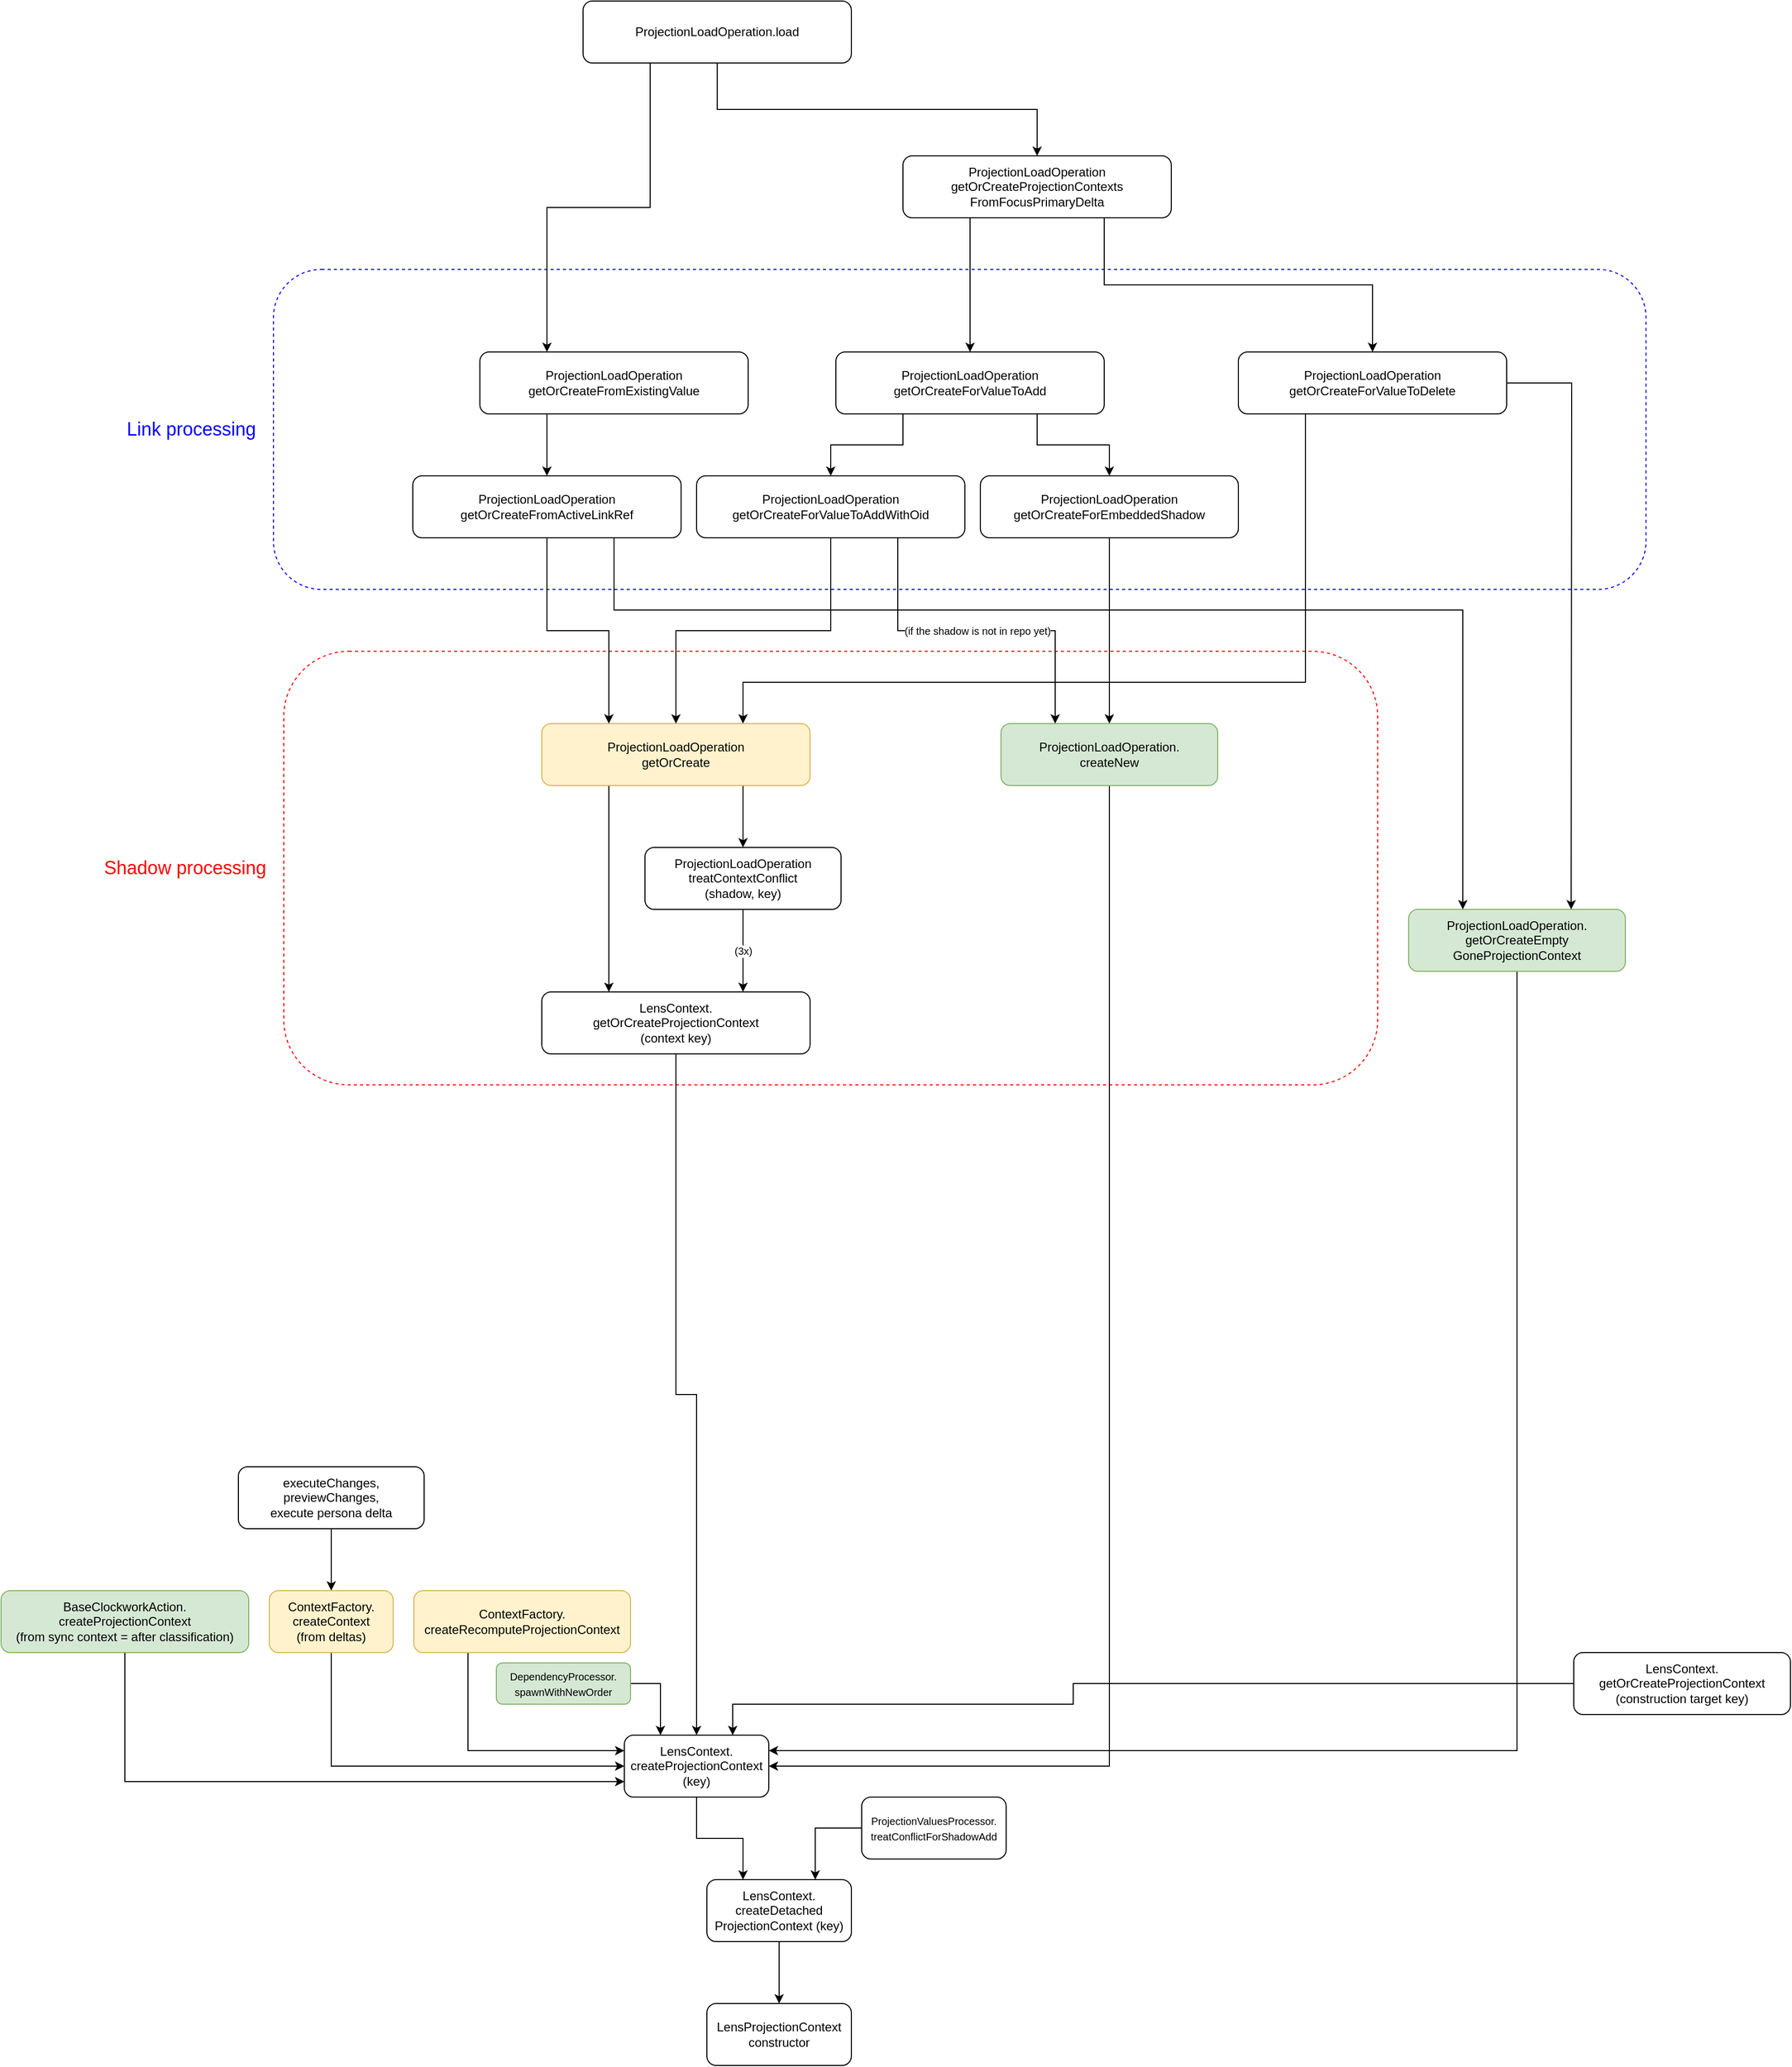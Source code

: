 <mxfile version="18.0.6" type="device"><diagram id="yhME0mqjTrw8iyGWZOpi" name="Page-1"><mxGraphModel dx="3231" dy="2879" grid="1" gridSize="10" guides="1" tooltips="1" connect="1" arrows="1" fold="1" page="1" pageScale="1" pageWidth="1169" pageHeight="827" math="0" shadow="0"><root><mxCell id="0"/><mxCell id="1" parent="0"/><mxCell id="mzuvQaoBSYuUJCQDSPDu-62" value="&lt;font style=&quot;font-size: 18px;&quot;&gt;Link processing&amp;nbsp; &amp;nbsp;&lt;/font&gt;" style="rounded=1;whiteSpace=wrap;html=1;fontSize=10;fontColor=#0000FF;fillColor=none;dashed=1;labelPosition=left;verticalLabelPosition=middle;align=right;verticalAlign=middle;strokeColor=#0000FF;" vertex="1" parent="1"><mxGeometry x="-320" y="-960" width="1330" height="310" as="geometry"/></mxCell><mxCell id="mzuvQaoBSYuUJCQDSPDu-63" value="&lt;font style=&quot;font-size: 18px;&quot;&gt;Shadow processing&amp;nbsp; &amp;nbsp;&lt;/font&gt;" style="rounded=1;whiteSpace=wrap;html=1;fontSize=10;fontColor=#FF0000;fillColor=none;dashed=1;labelPosition=left;verticalLabelPosition=middle;align=right;verticalAlign=middle;strokeColor=#FF0000;" vertex="1" parent="1"><mxGeometry x="-310" y="-590" width="1060" height="420" as="geometry"/></mxCell><mxCell id="mzuvQaoBSYuUJCQDSPDu-1" value="LensProjectionContext&lt;br&gt;constructor" style="rounded=1;whiteSpace=wrap;html=1;" vertex="1" parent="1"><mxGeometry x="100" y="720" width="140" height="60" as="geometry"/></mxCell><mxCell id="mzuvQaoBSYuUJCQDSPDu-4" style="edgeStyle=orthogonalEdgeStyle;rounded=0;orthogonalLoop=1;jettySize=auto;html=1;exitX=0.5;exitY=1;exitDx=0;exitDy=0;entryX=0.5;entryY=0;entryDx=0;entryDy=0;" edge="1" parent="1" source="mzuvQaoBSYuUJCQDSPDu-2" target="mzuvQaoBSYuUJCQDSPDu-1"><mxGeometry relative="1" as="geometry"/></mxCell><mxCell id="mzuvQaoBSYuUJCQDSPDu-2" value="LensContext.&lt;br&gt;createDetached&lt;br&gt;ProjectionContext (key)" style="rounded=1;whiteSpace=wrap;html=1;" vertex="1" parent="1"><mxGeometry x="100" y="600" width="140" height="60" as="geometry"/></mxCell><mxCell id="mzuvQaoBSYuUJCQDSPDu-7" style="edgeStyle=orthogonalEdgeStyle;rounded=0;orthogonalLoop=1;jettySize=auto;html=1;exitX=0.5;exitY=1;exitDx=0;exitDy=0;entryX=0.25;entryY=0;entryDx=0;entryDy=0;fontSize=10;" edge="1" parent="1" source="mzuvQaoBSYuUJCQDSPDu-5" target="mzuvQaoBSYuUJCQDSPDu-2"><mxGeometry relative="1" as="geometry"/></mxCell><mxCell id="mzuvQaoBSYuUJCQDSPDu-5" value="LensContext.&lt;br&gt;createProjectionContext (key)" style="rounded=1;whiteSpace=wrap;html=1;" vertex="1" parent="1"><mxGeometry x="20" y="460" width="140" height="60" as="geometry"/></mxCell><mxCell id="mzuvQaoBSYuUJCQDSPDu-8" style="edgeStyle=orthogonalEdgeStyle;rounded=0;orthogonalLoop=1;jettySize=auto;html=1;exitX=0;exitY=0.5;exitDx=0;exitDy=0;entryX=0.75;entryY=0;entryDx=0;entryDy=0;fontSize=10;" edge="1" parent="1" source="mzuvQaoBSYuUJCQDSPDu-6" target="mzuvQaoBSYuUJCQDSPDu-2"><mxGeometry relative="1" as="geometry"/></mxCell><mxCell id="mzuvQaoBSYuUJCQDSPDu-6" value="&lt;font style=&quot;font-size: 10px;&quot;&gt;ProjectionValuesProcessor.&lt;br&gt;treatConflictForShadowAdd&lt;/font&gt;" style="rounded=1;whiteSpace=wrap;html=1;" vertex="1" parent="1"><mxGeometry x="250" y="520" width="140" height="60" as="geometry"/></mxCell><mxCell id="mzuvQaoBSYuUJCQDSPDu-10" style="edgeStyle=orthogonalEdgeStyle;rounded=0;orthogonalLoop=1;jettySize=auto;html=1;exitX=0.5;exitY=1;exitDx=0;exitDy=0;entryX=0;entryY=0.75;entryDx=0;entryDy=0;fontSize=12;" edge="1" parent="1" source="mzuvQaoBSYuUJCQDSPDu-9" target="mzuvQaoBSYuUJCQDSPDu-5"><mxGeometry relative="1" as="geometry"/></mxCell><mxCell id="mzuvQaoBSYuUJCQDSPDu-9" value="&lt;span style=&quot;font-size: 12px;&quot;&gt;BaseClockworkAction.&lt;br&gt;createProjectionContext&lt;br&gt;(from sync context = after classification)&lt;br&gt;&lt;/span&gt;" style="rounded=1;whiteSpace=wrap;html=1;fontSize=10;fillColor=#d5e8d4;strokeColor=#82b366;" vertex="1" parent="1"><mxGeometry x="-584" y="320" width="240" height="60" as="geometry"/></mxCell><mxCell id="mzuvQaoBSYuUJCQDSPDu-12" style="edgeStyle=orthogonalEdgeStyle;rounded=0;orthogonalLoop=1;jettySize=auto;html=1;exitX=0.5;exitY=1;exitDx=0;exitDy=0;entryX=0;entryY=0.5;entryDx=0;entryDy=0;fontSize=12;" edge="1" parent="1" source="mzuvQaoBSYuUJCQDSPDu-11" target="mzuvQaoBSYuUJCQDSPDu-5"><mxGeometry relative="1" as="geometry"/></mxCell><mxCell id="mzuvQaoBSYuUJCQDSPDu-11" value="ContextFactory.&lt;br&gt;createContext&lt;br&gt;(from deltas)" style="rounded=1;whiteSpace=wrap;html=1;fontSize=12;fillColor=#fff2cc;strokeColor=#d6b656;" vertex="1" parent="1"><mxGeometry x="-324" y="320" width="120" height="60" as="geometry"/></mxCell><mxCell id="mzuvQaoBSYuUJCQDSPDu-14" style="edgeStyle=orthogonalEdgeStyle;rounded=0;orthogonalLoop=1;jettySize=auto;html=1;exitX=0.5;exitY=1;exitDx=0;exitDy=0;entryX=0.5;entryY=0;entryDx=0;entryDy=0;fontSize=12;" edge="1" parent="1" source="mzuvQaoBSYuUJCQDSPDu-13" target="mzuvQaoBSYuUJCQDSPDu-11"><mxGeometry relative="1" as="geometry"/></mxCell><mxCell id="mzuvQaoBSYuUJCQDSPDu-13" value="executeChanges, previewChanges,&lt;br&gt;execute persona delta" style="rounded=1;whiteSpace=wrap;html=1;fontSize=12;" vertex="1" parent="1"><mxGeometry x="-354" y="200" width="180" height="60" as="geometry"/></mxCell><mxCell id="mzuvQaoBSYuUJCQDSPDu-16" style="edgeStyle=orthogonalEdgeStyle;rounded=0;orthogonalLoop=1;jettySize=auto;html=1;exitX=0.25;exitY=1;exitDx=0;exitDy=0;entryX=0;entryY=0.25;entryDx=0;entryDy=0;fontSize=12;" edge="1" parent="1" source="mzuvQaoBSYuUJCQDSPDu-15" target="mzuvQaoBSYuUJCQDSPDu-5"><mxGeometry relative="1" as="geometry"/></mxCell><mxCell id="mzuvQaoBSYuUJCQDSPDu-15" value="ContextFactory.&lt;br&gt;createRecomputeProjectionContext" style="rounded=1;whiteSpace=wrap;html=1;fontSize=12;fillColor=#fff2cc;strokeColor=#d6b656;" vertex="1" parent="1"><mxGeometry x="-184" y="320" width="210" height="60" as="geometry"/></mxCell><mxCell id="mzuvQaoBSYuUJCQDSPDu-30" style="edgeStyle=orthogonalEdgeStyle;rounded=0;orthogonalLoop=1;jettySize=auto;html=1;exitX=1;exitY=0.5;exitDx=0;exitDy=0;entryX=0.25;entryY=0;entryDx=0;entryDy=0;fontSize=10;" edge="1" parent="1" source="mzuvQaoBSYuUJCQDSPDu-18" target="mzuvQaoBSYuUJCQDSPDu-5"><mxGeometry relative="1" as="geometry"/></mxCell><mxCell id="mzuvQaoBSYuUJCQDSPDu-18" value="&lt;font style=&quot;font-size: 10px;&quot;&gt;DependencyProcessor.&lt;br&gt;spawnWithNewOrder&lt;/font&gt;" style="rounded=1;whiteSpace=wrap;html=1;fontSize=12;fillColor=#d5e8d4;strokeColor=#82b366;" vertex="1" parent="1"><mxGeometry x="-104" y="390" width="130" height="40" as="geometry"/></mxCell><mxCell id="mzuvQaoBSYuUJCQDSPDu-21" style="edgeStyle=orthogonalEdgeStyle;rounded=0;orthogonalLoop=1;jettySize=auto;html=1;exitX=0.5;exitY=1;exitDx=0;exitDy=0;entryX=0.5;entryY=0;entryDx=0;entryDy=0;fontSize=12;" edge="1" parent="1" source="mzuvQaoBSYuUJCQDSPDu-20" target="mzuvQaoBSYuUJCQDSPDu-5"><mxGeometry relative="1" as="geometry"/></mxCell><mxCell id="mzuvQaoBSYuUJCQDSPDu-20" value="LensContext.&lt;br&gt;getOrCreateProjectionContext&lt;br&gt;(context key)" style="rounded=1;whiteSpace=wrap;html=1;fontSize=12;" vertex="1" parent="1"><mxGeometry x="-60" y="-260" width="260" height="60" as="geometry"/></mxCell><mxCell id="mzuvQaoBSYuUJCQDSPDu-23" style="edgeStyle=orthogonalEdgeStyle;rounded=0;orthogonalLoop=1;jettySize=auto;html=1;exitX=0;exitY=0.5;exitDx=0;exitDy=0;entryX=0.75;entryY=0;entryDx=0;entryDy=0;fontSize=12;" edge="1" parent="1" source="mzuvQaoBSYuUJCQDSPDu-22" target="mzuvQaoBSYuUJCQDSPDu-5"><mxGeometry relative="1" as="geometry"><Array as="points"><mxPoint x="455" y="410"/><mxPoint x="455" y="430"/><mxPoint x="125" y="430"/></Array></mxGeometry></mxCell><mxCell id="mzuvQaoBSYuUJCQDSPDu-22" value="LensContext.&lt;br&gt;getOrCreateProjectionContext&lt;br&gt;(construction target key)" style="rounded=1;whiteSpace=wrap;html=1;fontSize=12;" vertex="1" parent="1"><mxGeometry x="940" y="380" width="210" height="60" as="geometry"/></mxCell><mxCell id="mzuvQaoBSYuUJCQDSPDu-26" style="edgeStyle=orthogonalEdgeStyle;rounded=0;orthogonalLoop=1;jettySize=auto;html=1;exitX=0.5;exitY=1;exitDx=0;exitDy=0;entryX=1;entryY=0.25;entryDx=0;entryDy=0;fontSize=12;" edge="1" parent="1" source="mzuvQaoBSYuUJCQDSPDu-24" target="mzuvQaoBSYuUJCQDSPDu-5"><mxGeometry relative="1" as="geometry"/></mxCell><mxCell id="mzuvQaoBSYuUJCQDSPDu-24" value="ProjectionLoadOperation.&lt;br&gt;getOrCreateEmpty&lt;br&gt;GoneProjectionContext" style="rounded=1;whiteSpace=wrap;html=1;fontSize=12;fillColor=#d5e8d4;strokeColor=#82b366;" vertex="1" parent="1"><mxGeometry x="780" y="-340" width="210" height="60" as="geometry"/></mxCell><mxCell id="mzuvQaoBSYuUJCQDSPDu-28" style="edgeStyle=orthogonalEdgeStyle;rounded=0;orthogonalLoop=1;jettySize=auto;html=1;exitX=0.5;exitY=1;exitDx=0;exitDy=0;entryX=1;entryY=0.5;entryDx=0;entryDy=0;fontSize=12;" edge="1" parent="1" source="mzuvQaoBSYuUJCQDSPDu-27" target="mzuvQaoBSYuUJCQDSPDu-5"><mxGeometry relative="1" as="geometry"/></mxCell><mxCell id="mzuvQaoBSYuUJCQDSPDu-27" value="ProjectionLoadOperation.&lt;br&gt;createNew" style="rounded=1;whiteSpace=wrap;html=1;fontSize=12;fillColor=#d5e8d4;strokeColor=#82b366;" vertex="1" parent="1"><mxGeometry x="385" y="-520" width="210" height="60" as="geometry"/></mxCell><mxCell id="mzuvQaoBSYuUJCQDSPDu-32" style="edgeStyle=orthogonalEdgeStyle;rounded=0;orthogonalLoop=1;jettySize=auto;html=1;exitX=0.25;exitY=1;exitDx=0;exitDy=0;entryX=0.25;entryY=0;entryDx=0;entryDy=0;fontSize=10;" edge="1" parent="1" source="mzuvQaoBSYuUJCQDSPDu-33" target="mzuvQaoBSYuUJCQDSPDu-20"><mxGeometry relative="1" as="geometry"><mxPoint x="5" y="-370" as="sourcePoint"/></mxGeometry></mxCell><mxCell id="mzuvQaoBSYuUJCQDSPDu-37" style="edgeStyle=orthogonalEdgeStyle;rounded=0;orthogonalLoop=1;jettySize=auto;html=1;exitX=0.75;exitY=1;exitDx=0;exitDy=0;entryX=0.5;entryY=0;entryDx=0;entryDy=0;fontSize=10;fontColor=#000000;" edge="1" parent="1" source="mzuvQaoBSYuUJCQDSPDu-33" target="mzuvQaoBSYuUJCQDSPDu-35"><mxGeometry relative="1" as="geometry"><mxPoint x="135" y="-370" as="sourcePoint"/></mxGeometry></mxCell><mxCell id="mzuvQaoBSYuUJCQDSPDu-33" value="ProjectionLoadOperation&lt;br&gt;getOrCreate" style="rounded=1;whiteSpace=wrap;html=1;fontSize=12;fillColor=#fff2cc;strokeColor=#d6b656;" vertex="1" parent="1"><mxGeometry x="-60" y="-520" width="260" height="60" as="geometry"/></mxCell><mxCell id="mzuvQaoBSYuUJCQDSPDu-36" value="&lt;font color=&quot;#000000&quot;&gt;(3x)&lt;/font&gt;" style="edgeStyle=orthogonalEdgeStyle;rounded=0;orthogonalLoop=1;jettySize=auto;html=1;exitX=0.5;exitY=1;exitDx=0;exitDy=0;entryX=0.75;entryY=0;entryDx=0;entryDy=0;fontSize=10;fontColor=#FF0000;" edge="1" parent="1" source="mzuvQaoBSYuUJCQDSPDu-35" target="mzuvQaoBSYuUJCQDSPDu-20"><mxGeometry relative="1" as="geometry"/></mxCell><mxCell id="mzuvQaoBSYuUJCQDSPDu-35" value="ProjectionLoadOperation&lt;br&gt;treatContextConflict&lt;br&gt;(shadow, key)" style="rounded=1;whiteSpace=wrap;html=1;fontSize=12;" vertex="1" parent="1"><mxGeometry x="40" y="-400" width="190" height="60" as="geometry"/></mxCell><mxCell id="mzuvQaoBSYuUJCQDSPDu-39" style="edgeStyle=orthogonalEdgeStyle;rounded=0;orthogonalLoop=1;jettySize=auto;html=1;exitX=0.5;exitY=1;exitDx=0;exitDy=0;entryX=0.25;entryY=0;entryDx=0;entryDy=0;fontSize=10;fontColor=#000000;" edge="1" parent="1" source="mzuvQaoBSYuUJCQDSPDu-38" target="mzuvQaoBSYuUJCQDSPDu-33"><mxGeometry relative="1" as="geometry"/></mxCell><mxCell id="mzuvQaoBSYuUJCQDSPDu-55" style="edgeStyle=orthogonalEdgeStyle;rounded=0;orthogonalLoop=1;jettySize=auto;html=1;exitX=0.75;exitY=1;exitDx=0;exitDy=0;entryX=0.25;entryY=0;entryDx=0;entryDy=0;fontSize=10;fontColor=#000000;" edge="1" parent="1" source="mzuvQaoBSYuUJCQDSPDu-38" target="mzuvQaoBSYuUJCQDSPDu-24"><mxGeometry relative="1" as="geometry"><Array as="points"><mxPoint x="10" y="-630"/><mxPoint x="833" y="-630"/></Array></mxGeometry></mxCell><mxCell id="mzuvQaoBSYuUJCQDSPDu-38" value="ProjectionLoadOperation&lt;br&gt;getOrCreateFromActiveLinkRef" style="rounded=1;whiteSpace=wrap;html=1;fontSize=12;" vertex="1" parent="1"><mxGeometry x="-185" y="-760" width="260" height="60" as="geometry"/></mxCell><mxCell id="mzuvQaoBSYuUJCQDSPDu-41" style="edgeStyle=orthogonalEdgeStyle;rounded=0;orthogonalLoop=1;jettySize=auto;html=1;exitX=0.25;exitY=1;exitDx=0;exitDy=0;entryX=0.5;entryY=0;entryDx=0;entryDy=0;fontSize=10;fontColor=#000000;" edge="1" parent="1" source="mzuvQaoBSYuUJCQDSPDu-40" target="mzuvQaoBSYuUJCQDSPDu-38"><mxGeometry relative="1" as="geometry"/></mxCell><mxCell id="mzuvQaoBSYuUJCQDSPDu-40" value="ProjectionLoadOperation&lt;br&gt;getOrCreateFromExistingValue" style="rounded=1;whiteSpace=wrap;html=1;fontSize=12;" vertex="1" parent="1"><mxGeometry x="-120" y="-880" width="260" height="60" as="geometry"/></mxCell><mxCell id="mzuvQaoBSYuUJCQDSPDu-43" style="edgeStyle=orthogonalEdgeStyle;rounded=0;orthogonalLoop=1;jettySize=auto;html=1;exitX=0.25;exitY=1;exitDx=0;exitDy=0;entryX=0.25;entryY=0;entryDx=0;entryDy=0;fontSize=10;fontColor=#000000;" edge="1" parent="1" source="mzuvQaoBSYuUJCQDSPDu-42" target="mzuvQaoBSYuUJCQDSPDu-40"><mxGeometry relative="1" as="geometry"/></mxCell><mxCell id="mzuvQaoBSYuUJCQDSPDu-59" style="edgeStyle=orthogonalEdgeStyle;rounded=0;orthogonalLoop=1;jettySize=auto;html=1;exitX=0.5;exitY=1;exitDx=0;exitDy=0;entryX=0.5;entryY=0;entryDx=0;entryDy=0;fontSize=10;fontColor=#000000;" edge="1" parent="1" source="mzuvQaoBSYuUJCQDSPDu-42" target="mzuvQaoBSYuUJCQDSPDu-56"><mxGeometry relative="1" as="geometry"/></mxCell><mxCell id="mzuvQaoBSYuUJCQDSPDu-42" value="ProjectionLoadOperation.load" style="rounded=1;whiteSpace=wrap;html=1;fontSize=12;" vertex="1" parent="1"><mxGeometry x="-20" y="-1220" width="260" height="60" as="geometry"/></mxCell><mxCell id="mzuvQaoBSYuUJCQDSPDu-45" style="edgeStyle=orthogonalEdgeStyle;rounded=0;orthogonalLoop=1;jettySize=auto;html=1;exitX=0.5;exitY=1;exitDx=0;exitDy=0;fontSize=10;fontColor=#000000;" edge="1" parent="1" source="mzuvQaoBSYuUJCQDSPDu-44" target="mzuvQaoBSYuUJCQDSPDu-33"><mxGeometry relative="1" as="geometry"/></mxCell><mxCell id="mzuvQaoBSYuUJCQDSPDu-54" value="(if the shadow is not in repo yet)" style="edgeStyle=orthogonalEdgeStyle;rounded=0;orthogonalLoop=1;jettySize=auto;html=1;exitX=0.75;exitY=1;exitDx=0;exitDy=0;fontSize=10;fontColor=#000000;entryX=0.25;entryY=0;entryDx=0;entryDy=0;" edge="1" parent="1" source="mzuvQaoBSYuUJCQDSPDu-44" target="mzuvQaoBSYuUJCQDSPDu-27"><mxGeometry relative="1" as="geometry"><Array as="points"/></mxGeometry></mxCell><mxCell id="mzuvQaoBSYuUJCQDSPDu-44" value="ProjectionLoadOperation&lt;br&gt;getOrCreateForValueToAddWithOid" style="rounded=1;whiteSpace=wrap;html=1;fontSize=12;" vertex="1" parent="1"><mxGeometry x="90" y="-760" width="260" height="60" as="geometry"/></mxCell><mxCell id="mzuvQaoBSYuUJCQDSPDu-47" style="edgeStyle=orthogonalEdgeStyle;rounded=0;orthogonalLoop=1;jettySize=auto;html=1;exitX=0.25;exitY=1;exitDx=0;exitDy=0;entryX=0.5;entryY=0;entryDx=0;entryDy=0;fontSize=10;fontColor=#000000;" edge="1" parent="1" source="mzuvQaoBSYuUJCQDSPDu-46" target="mzuvQaoBSYuUJCQDSPDu-44"><mxGeometry relative="1" as="geometry"/></mxCell><mxCell id="mzuvQaoBSYuUJCQDSPDu-52" style="edgeStyle=orthogonalEdgeStyle;rounded=0;orthogonalLoop=1;jettySize=auto;html=1;exitX=0.75;exitY=1;exitDx=0;exitDy=0;fontSize=10;fontColor=#000000;" edge="1" parent="1" source="mzuvQaoBSYuUJCQDSPDu-46" target="mzuvQaoBSYuUJCQDSPDu-51"><mxGeometry relative="1" as="geometry"/></mxCell><mxCell id="mzuvQaoBSYuUJCQDSPDu-46" value="ProjectionLoadOperation&lt;br&gt;getOrCreateForValueToAdd" style="rounded=1;whiteSpace=wrap;html=1;fontSize=12;" vertex="1" parent="1"><mxGeometry x="225" y="-880" width="260" height="60" as="geometry"/></mxCell><mxCell id="mzuvQaoBSYuUJCQDSPDu-49" style="edgeStyle=orthogonalEdgeStyle;rounded=0;orthogonalLoop=1;jettySize=auto;html=1;exitX=1;exitY=0.5;exitDx=0;exitDy=0;entryX=0.75;entryY=0;entryDx=0;entryDy=0;fontSize=10;fontColor=#000000;" edge="1" parent="1" source="mzuvQaoBSYuUJCQDSPDu-48" target="mzuvQaoBSYuUJCQDSPDu-24"><mxGeometry relative="1" as="geometry"><Array as="points"><mxPoint x="938" y="-850"/><mxPoint x="938" y="-820"/></Array></mxGeometry></mxCell><mxCell id="mzuvQaoBSYuUJCQDSPDu-50" style="edgeStyle=orthogonalEdgeStyle;rounded=0;orthogonalLoop=1;jettySize=auto;html=1;exitX=0.25;exitY=1;exitDx=0;exitDy=0;entryX=0.75;entryY=0;entryDx=0;entryDy=0;fontSize=10;fontColor=#000000;" edge="1" parent="1" source="mzuvQaoBSYuUJCQDSPDu-48" target="mzuvQaoBSYuUJCQDSPDu-33"><mxGeometry relative="1" as="geometry"><Array as="points"><mxPoint x="680" y="-560"/><mxPoint x="135" y="-560"/></Array></mxGeometry></mxCell><mxCell id="mzuvQaoBSYuUJCQDSPDu-48" value="ProjectionLoadOperation&lt;br&gt;getOrCreateForValueToDelete" style="rounded=1;whiteSpace=wrap;html=1;fontSize=12;" vertex="1" parent="1"><mxGeometry x="615" y="-880" width="260" height="60" as="geometry"/></mxCell><mxCell id="mzuvQaoBSYuUJCQDSPDu-53" style="edgeStyle=orthogonalEdgeStyle;rounded=0;orthogonalLoop=1;jettySize=auto;html=1;exitX=0.5;exitY=1;exitDx=0;exitDy=0;fontSize=10;fontColor=#000000;" edge="1" parent="1" source="mzuvQaoBSYuUJCQDSPDu-51" target="mzuvQaoBSYuUJCQDSPDu-27"><mxGeometry relative="1" as="geometry"/></mxCell><mxCell id="mzuvQaoBSYuUJCQDSPDu-51" value="ProjectionLoadOperation&lt;br&gt;getOrCreateForEmbeddedShadow" style="rounded=1;whiteSpace=wrap;html=1;fontSize=12;" vertex="1" parent="1"><mxGeometry x="365" y="-760" width="250" height="60" as="geometry"/></mxCell><mxCell id="mzuvQaoBSYuUJCQDSPDu-57" style="edgeStyle=orthogonalEdgeStyle;rounded=0;orthogonalLoop=1;jettySize=auto;html=1;exitX=0.75;exitY=1;exitDx=0;exitDy=0;entryX=0.5;entryY=0;entryDx=0;entryDy=0;fontSize=10;fontColor=#000000;" edge="1" parent="1" source="mzuvQaoBSYuUJCQDSPDu-56" target="mzuvQaoBSYuUJCQDSPDu-48"><mxGeometry relative="1" as="geometry"/></mxCell><mxCell id="mzuvQaoBSYuUJCQDSPDu-58" style="edgeStyle=orthogonalEdgeStyle;rounded=0;orthogonalLoop=1;jettySize=auto;html=1;exitX=0.25;exitY=1;exitDx=0;exitDy=0;entryX=0.5;entryY=0;entryDx=0;entryDy=0;fontSize=10;fontColor=#000000;" edge="1" parent="1" source="mzuvQaoBSYuUJCQDSPDu-56" target="mzuvQaoBSYuUJCQDSPDu-46"><mxGeometry relative="1" as="geometry"/></mxCell><mxCell id="mzuvQaoBSYuUJCQDSPDu-56" value="ProjectionLoadOperation&lt;br&gt;getOrCreateProjectionContexts&lt;br&gt;FromFocusPrimaryDelta" style="rounded=1;whiteSpace=wrap;html=1;fontSize=12;" vertex="1" parent="1"><mxGeometry x="290" y="-1070" width="260" height="60" as="geometry"/></mxCell></root></mxGraphModel></diagram></mxfile>